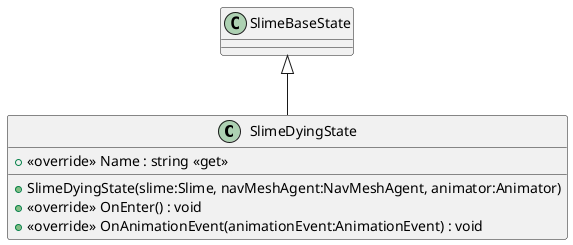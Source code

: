 @startuml
class SlimeDyingState {
    + <<override>> Name : string <<get>>
    + SlimeDyingState(slime:Slime, navMeshAgent:NavMeshAgent, animator:Animator)
    + <<override>> OnEnter() : void
    + <<override>> OnAnimationEvent(animationEvent:AnimationEvent) : void
}
SlimeBaseState <|-- SlimeDyingState
@enduml
